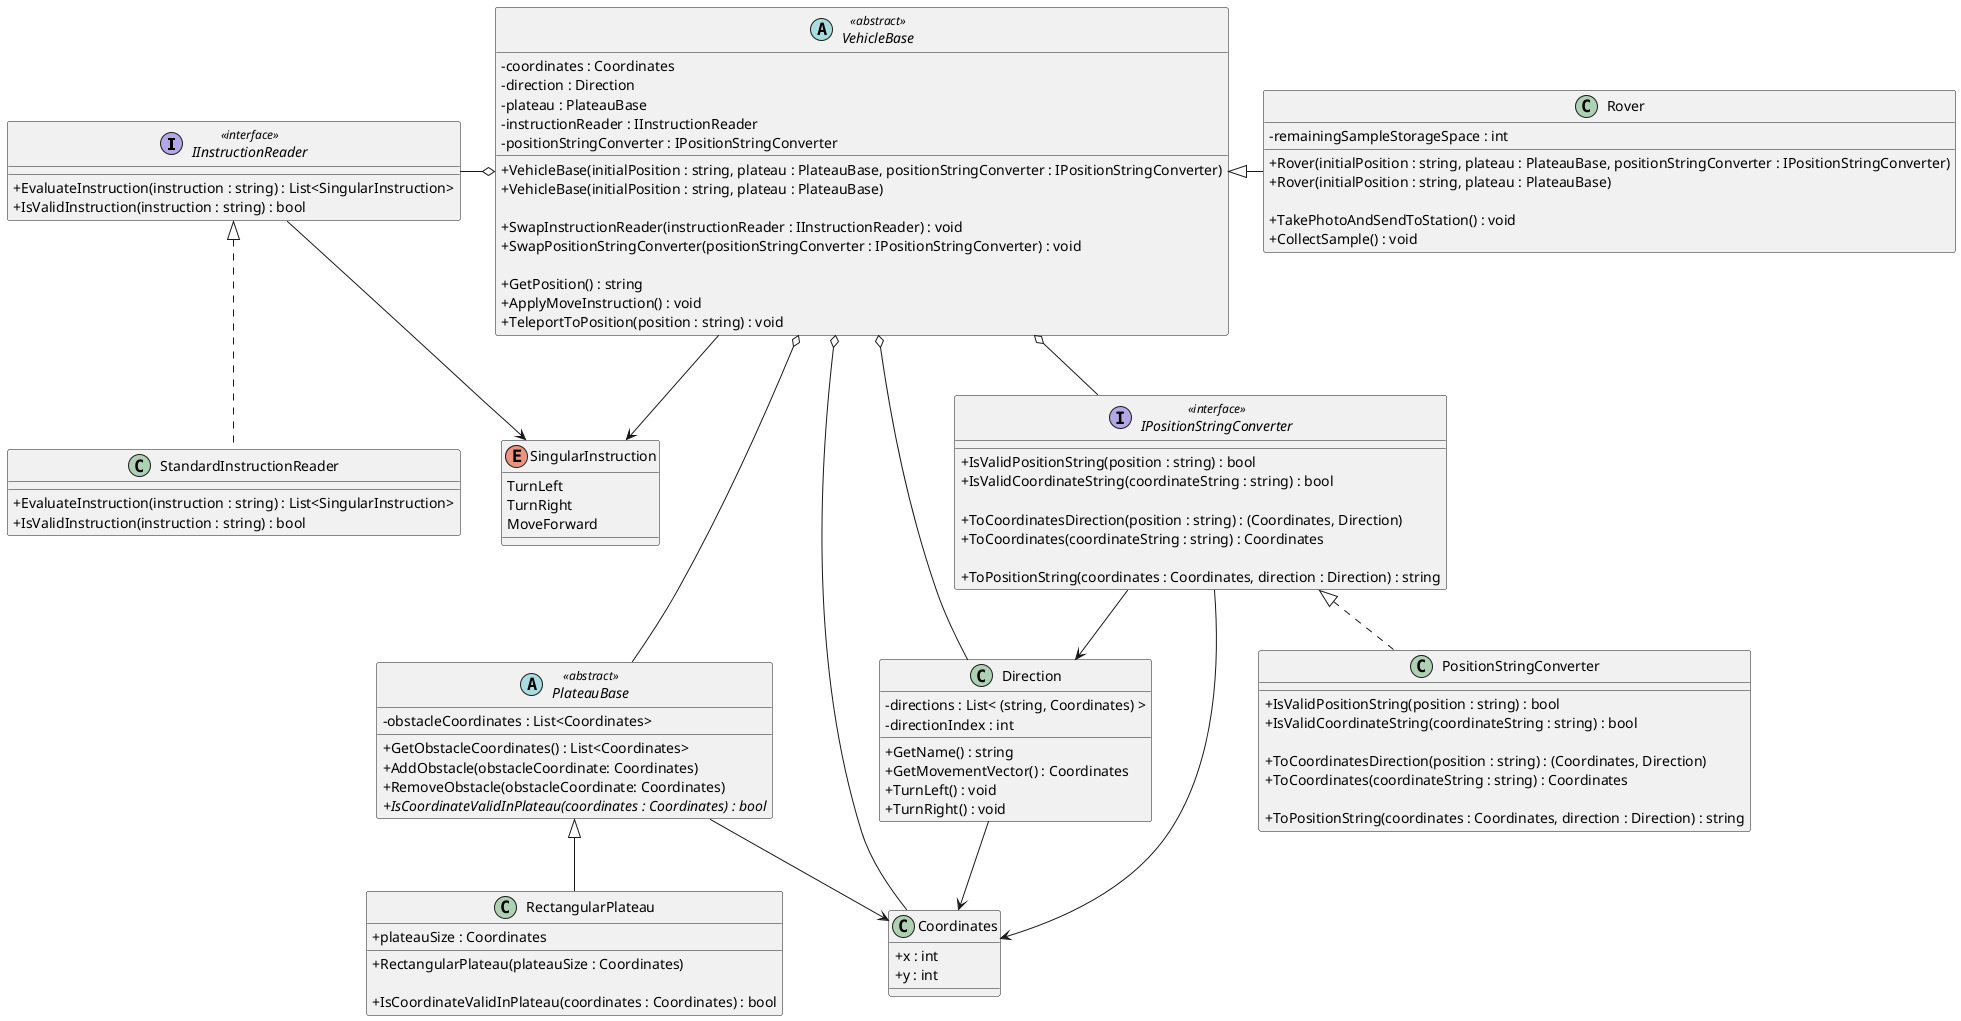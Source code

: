 @startuml "Mars Rover Challenge"
skinparam classAttributeIconSize 0

interface IInstructionReader <<interface>>
{
  + EvaluateInstruction(instruction : string) : List<SingularInstruction>
  + IsValidInstruction(instruction : string) : bool
}

enum SingularInstruction
{
  TurnLeft
  TurnRight
  MoveForward
}

class StandardInstructionReader
{
  + EvaluateInstruction(instruction : string) : List<SingularInstruction>
  + IsValidInstruction(instruction : string) : bool
}

abstract PlateauBase <<abstract>>
{
  - obstacleCoordinates : List<Coordinates>

  + GetObstacleCoordinates() : List<Coordinates>
  + AddObstacle(obstacleCoordinate: Coordinates)
  + RemoveObstacle(obstacleCoordinate: Coordinates)
  {abstract} + IsCoordinateValidInPlateau(coordinates : Coordinates) : bool
}

class RectangularPlateau
{
  + plateauSize : Coordinates

  + RectangularPlateau(plateauSize : Coordinates)

  + IsCoordinateValidInPlateau(coordinates : Coordinates) : bool
}

class Coordinates
{
  + x : int
  + y : int
}

class Direction
{
  - directions : List< &#40;string, Coordinates&#41; >
  - directionIndex : int

  + GetName() : string
  + GetMovementVector() : Coordinates
  + TurnLeft() : void
  + TurnRight() : void
}

interface IPositionStringConverter <<interface>>
{
  + IsValidPositionString(position : string) : bool
  + IsValidCoordinateString(coordinateString : string) : bool

  + ToCoordinatesDirection(position : string) : (Coordinates, Direction)
  + ToCoordinates(coordinateString : string) : Coordinates

  + ToPositionString(coordinates : Coordinates, direction : Direction) : string
}

class PositionStringConverter
{
  + IsValidPositionString(position : string) : bool
  + IsValidCoordinateString(coordinateString : string) : bool

  + ToCoordinatesDirection(position : string) : (Coordinates, Direction)
  + ToCoordinates(coordinateString : string) : Coordinates

  + ToPositionString(coordinates : Coordinates, direction : Direction) : string
}

abstract VehicleBase <<abstract>>
{
  - coordinates : Coordinates
  - direction : Direction
  - plateau : PlateauBase
  - instructionReader : IInstructionReader
  - positionStringConverter : IPositionStringConverter

  + VehicleBase(initialPosition : string, plateau : PlateauBase, positionStringConverter : IPositionStringConverter)
  + VehicleBase(initialPosition : string, plateau : PlateauBase)

  + SwapInstructionReader(instructionReader : IInstructionReader) : void
  + SwapPositionStringConverter(positionStringConverter : IPositionStringConverter) : void
  
  + GetPosition() : string
  + ApplyMoveInstruction() : void
  + TeleportToPosition(position : string) : void
}

class Rover
{
  - remainingSampleStorageSpace : int

  + Rover(initialPosition : string, plateau : PlateauBase, positionStringConverter : IPositionStringConverter)
  + Rover(initialPosition : string, plateau : PlateauBase)

  + TakePhotoAndSendToStation() : void
  + CollectSample() : void
}

IInstructionReader -> SingularInstruction
IInstructionReader <|.. StandardInstructionReader 
PlateauBase <|-- RectangularPlateau

IPositionStringConverter <|.. PositionStringConverter

VehicleBase <|-r- Rover

PlateauBase --> Coordinates
Direction --> Coordinates
IPositionStringConverter --> Coordinates
IPositionStringConverter --> Direction

VehicleBase o-- Coordinates
VehicleBase o-- Direction
VehicleBase o--- PlateauBase
VehicleBase o-l IInstructionReader
VehicleBase o-- IPositionStringConverter

VehicleBase --> SingularInstruction

@enduml